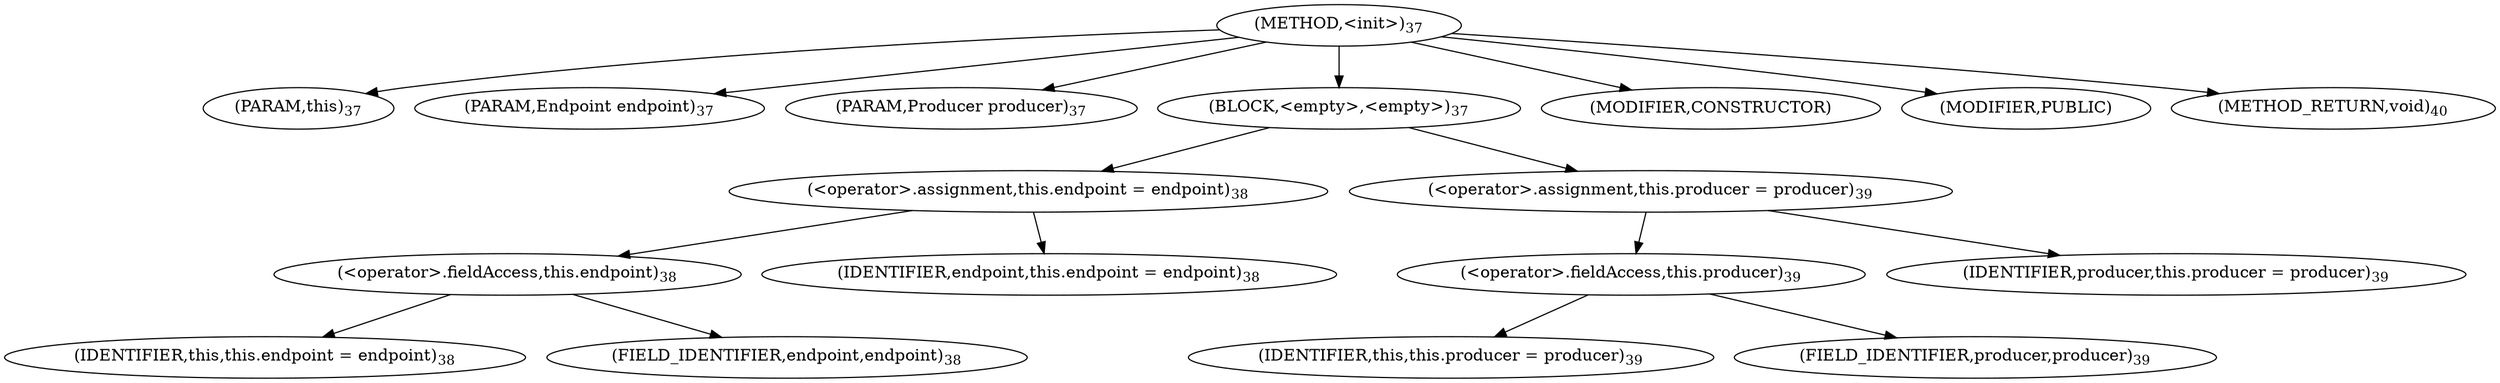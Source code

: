 digraph "&lt;init&gt;" {  
"28" [label = <(METHOD,&lt;init&gt;)<SUB>37</SUB>> ]
"4" [label = <(PARAM,this)<SUB>37</SUB>> ]
"29" [label = <(PARAM,Endpoint endpoint)<SUB>37</SUB>> ]
"30" [label = <(PARAM,Producer producer)<SUB>37</SUB>> ]
"31" [label = <(BLOCK,&lt;empty&gt;,&lt;empty&gt;)<SUB>37</SUB>> ]
"32" [label = <(&lt;operator&gt;.assignment,this.endpoint = endpoint)<SUB>38</SUB>> ]
"33" [label = <(&lt;operator&gt;.fieldAccess,this.endpoint)<SUB>38</SUB>> ]
"3" [label = <(IDENTIFIER,this,this.endpoint = endpoint)<SUB>38</SUB>> ]
"34" [label = <(FIELD_IDENTIFIER,endpoint,endpoint)<SUB>38</SUB>> ]
"35" [label = <(IDENTIFIER,endpoint,this.endpoint = endpoint)<SUB>38</SUB>> ]
"36" [label = <(&lt;operator&gt;.assignment,this.producer = producer)<SUB>39</SUB>> ]
"37" [label = <(&lt;operator&gt;.fieldAccess,this.producer)<SUB>39</SUB>> ]
"5" [label = <(IDENTIFIER,this,this.producer = producer)<SUB>39</SUB>> ]
"38" [label = <(FIELD_IDENTIFIER,producer,producer)<SUB>39</SUB>> ]
"39" [label = <(IDENTIFIER,producer,this.producer = producer)<SUB>39</SUB>> ]
"40" [label = <(MODIFIER,CONSTRUCTOR)> ]
"41" [label = <(MODIFIER,PUBLIC)> ]
"42" [label = <(METHOD_RETURN,void)<SUB>40</SUB>> ]
  "28" -> "4" 
  "28" -> "29" 
  "28" -> "30" 
  "28" -> "31" 
  "28" -> "40" 
  "28" -> "41" 
  "28" -> "42" 
  "31" -> "32" 
  "31" -> "36" 
  "32" -> "33" 
  "32" -> "35" 
  "33" -> "3" 
  "33" -> "34" 
  "36" -> "37" 
  "36" -> "39" 
  "37" -> "5" 
  "37" -> "38" 
}
